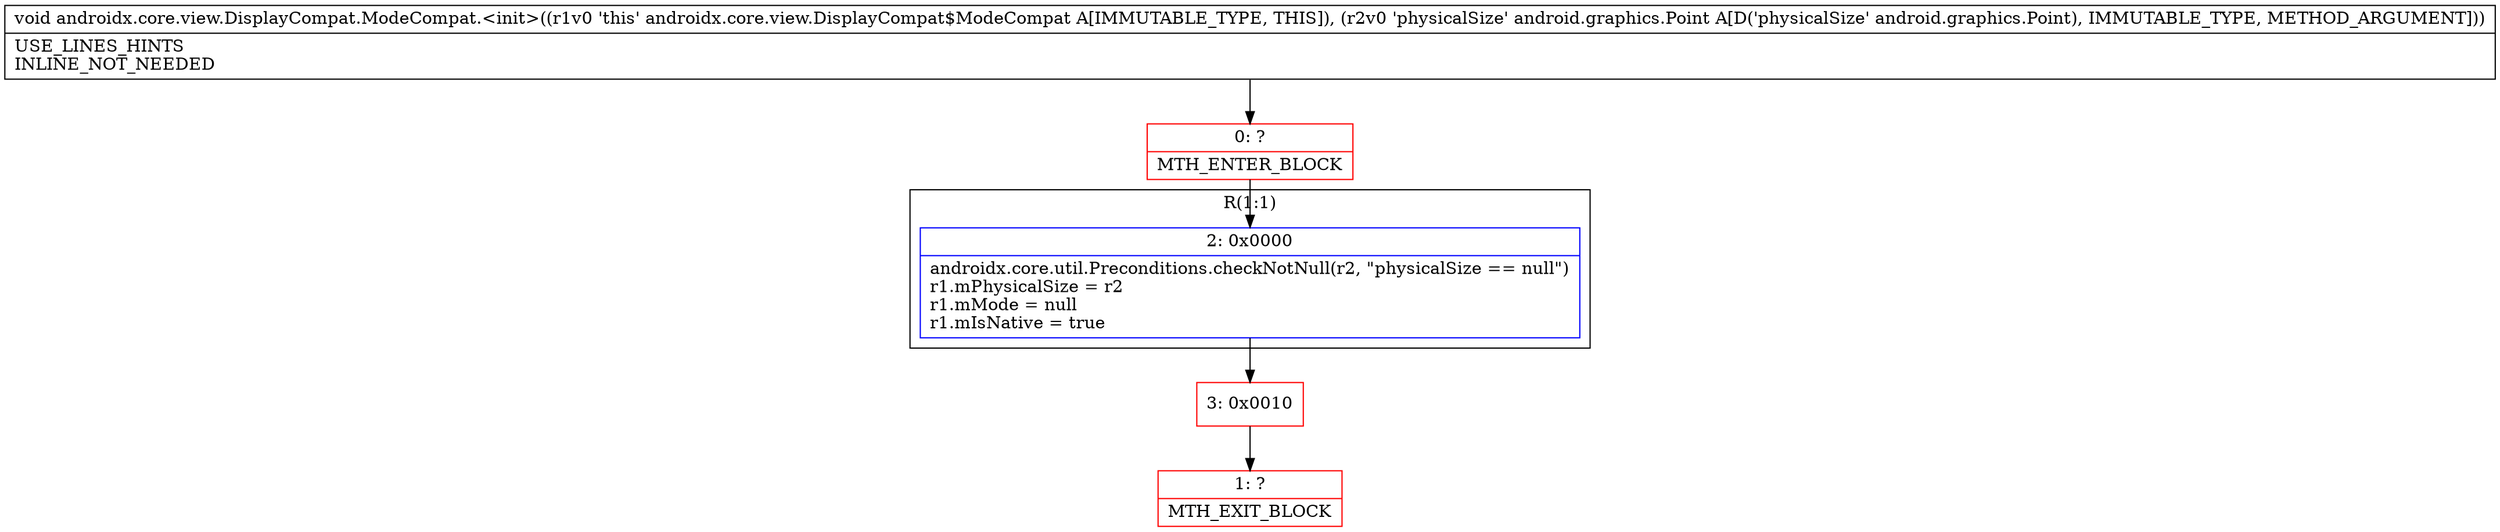 digraph "CFG forandroidx.core.view.DisplayCompat.ModeCompat.\<init\>(Landroid\/graphics\/Point;)V" {
subgraph cluster_Region_699882655 {
label = "R(1:1)";
node [shape=record,color=blue];
Node_2 [shape=record,label="{2\:\ 0x0000|androidx.core.util.Preconditions.checkNotNull(r2, \"physicalSize == null\")\lr1.mPhysicalSize = r2\lr1.mMode = null\lr1.mIsNative = true\l}"];
}
Node_0 [shape=record,color=red,label="{0\:\ ?|MTH_ENTER_BLOCK\l}"];
Node_3 [shape=record,color=red,label="{3\:\ 0x0010}"];
Node_1 [shape=record,color=red,label="{1\:\ ?|MTH_EXIT_BLOCK\l}"];
MethodNode[shape=record,label="{void androidx.core.view.DisplayCompat.ModeCompat.\<init\>((r1v0 'this' androidx.core.view.DisplayCompat$ModeCompat A[IMMUTABLE_TYPE, THIS]), (r2v0 'physicalSize' android.graphics.Point A[D('physicalSize' android.graphics.Point), IMMUTABLE_TYPE, METHOD_ARGUMENT]))  | USE_LINES_HINTS\lINLINE_NOT_NEEDED\l}"];
MethodNode -> Node_0;Node_2 -> Node_3;
Node_0 -> Node_2;
Node_3 -> Node_1;
}

